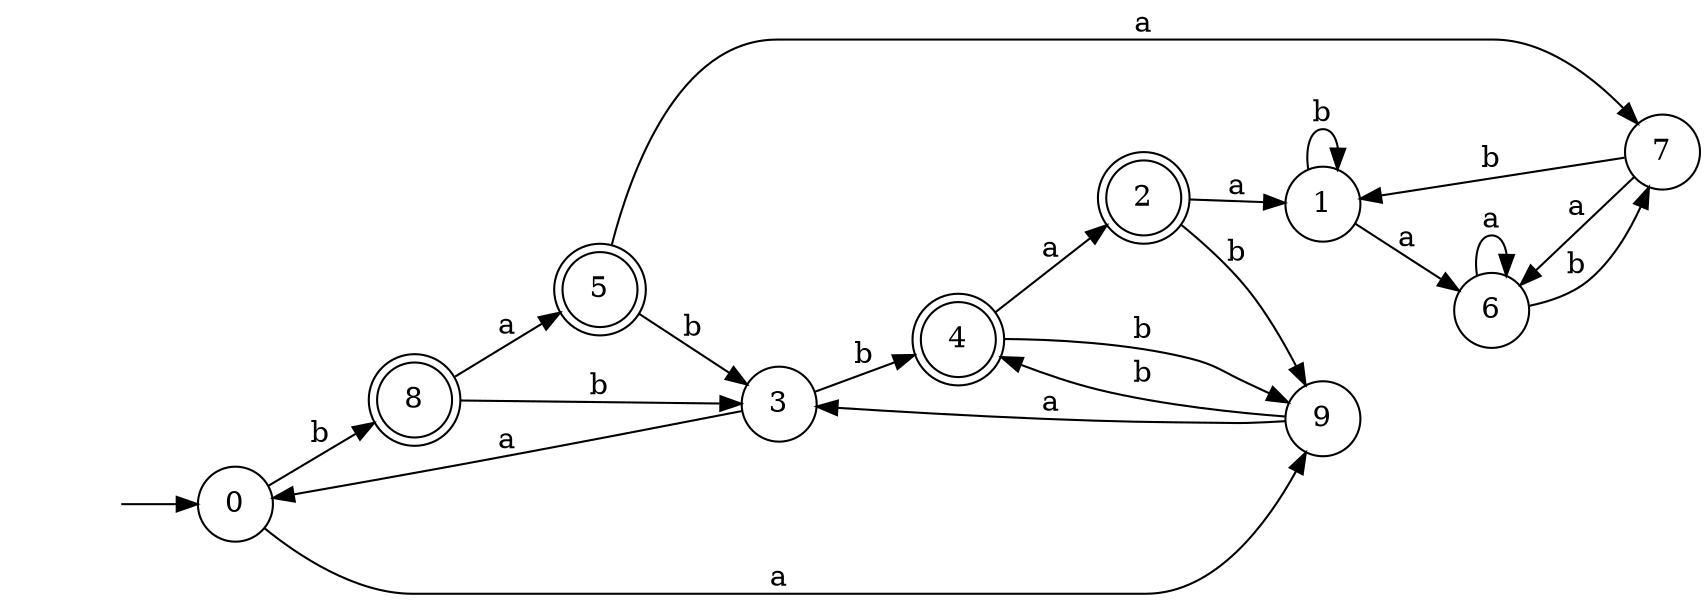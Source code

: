 digraph Automate {
    rankdir=LR;
    node [shape=circle];
    start [shape=none, label=""];
    start -> 0;
    0  [label="0"];
    1 [label="1"];
    2 [label="2", shape=doublecircle];
    3 [label="3"];
    4 [label="4", shape=doublecircle];
    5 [label="5", shape=doublecircle];
    6 [label="6"];
    7 [label="7"];
    8 [label="8", shape=doublecircle];
    9 [label="9"];

    0 -> 9 [label="a"];
    0 -> 8 [label="b"];
    9 -> 3 [label="a"];
    9 -> 4 [label="b"];
    3 -> 0 [label="a"];
    3 -> 4 [label="b"];
    8 -> 3 [label="b"];
    8 -> 5 [label="a"];
    4 -> 9 [label="b"];
    4 -> 2 [label="a"];
    2 -> 1 [label="a"];
    2 -> 9 [label="b"];
    5 -> 7 [label="a"];
    5 -> 3 [label="b"];
    1 -> 6 [label="a"];
    1 -> 1 [label="b"];
    7 -> 6 [label="a"];
    7 -> 1 [label="b"];
    6 -> 6 [label="a"];
    6 -> 7 [label="b"];

}